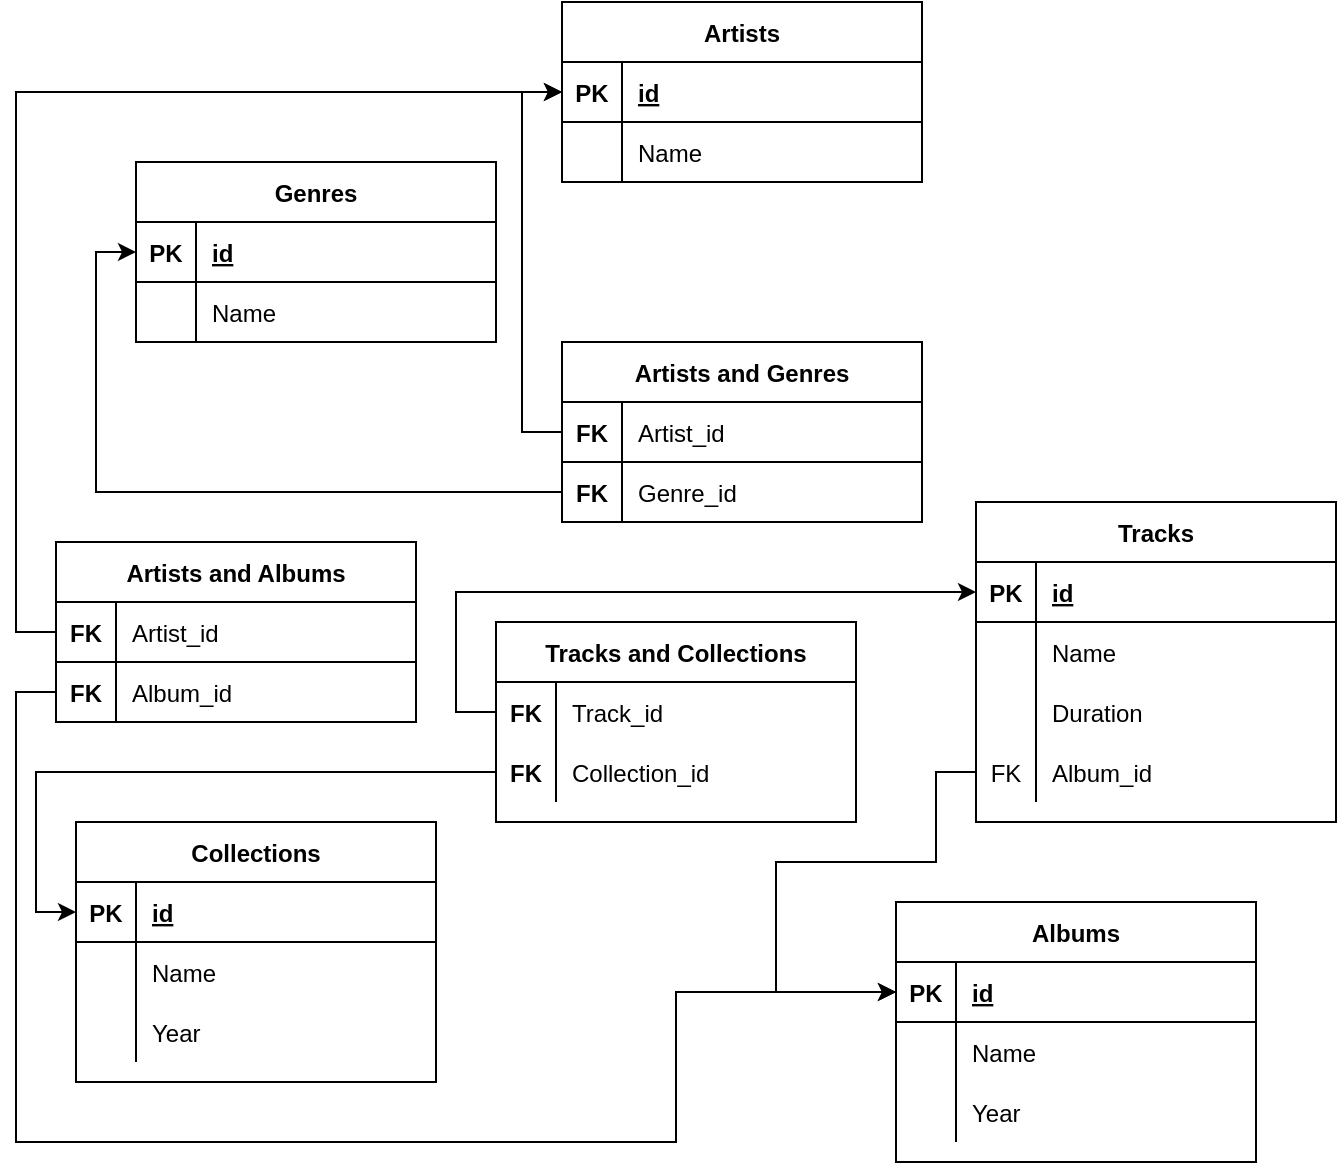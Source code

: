 <mxfile version="20.0.4" type="github">
  <diagram id="pf5YcOf1m7HrIKxBCtys" name="Page-1">
    <mxGraphModel dx="976" dy="692" grid="1" gridSize="10" guides="1" tooltips="1" connect="1" arrows="1" fold="1" page="1" pageScale="1" pageWidth="827" pageHeight="1169" math="0" shadow="0">
      <root>
        <mxCell id="0" />
        <mxCell id="1" parent="0" />
        <mxCell id="WehqMRvevtTwogCbe1BY-14" value="Artists" style="shape=table;startSize=30;container=1;collapsible=1;childLayout=tableLayout;fixedRows=1;rowLines=0;fontStyle=1;align=center;resizeLast=1;" parent="1" vertex="1">
          <mxGeometry x="323" y="70" width="180" height="90" as="geometry" />
        </mxCell>
        <mxCell id="WehqMRvevtTwogCbe1BY-15" value="" style="shape=tableRow;horizontal=0;startSize=0;swimlaneHead=0;swimlaneBody=0;fillColor=none;collapsible=0;dropTarget=0;points=[[0,0.5],[1,0.5]];portConstraint=eastwest;top=0;left=0;right=0;bottom=1;" parent="WehqMRvevtTwogCbe1BY-14" vertex="1">
          <mxGeometry y="30" width="180" height="30" as="geometry" />
        </mxCell>
        <mxCell id="WehqMRvevtTwogCbe1BY-16" value="PK" style="shape=partialRectangle;connectable=0;fillColor=none;top=0;left=0;bottom=0;right=0;fontStyle=1;overflow=hidden;" parent="WehqMRvevtTwogCbe1BY-15" vertex="1">
          <mxGeometry width="30" height="30" as="geometry">
            <mxRectangle width="30" height="30" as="alternateBounds" />
          </mxGeometry>
        </mxCell>
        <mxCell id="WehqMRvevtTwogCbe1BY-17" value="id" style="shape=partialRectangle;connectable=0;fillColor=none;top=0;left=0;bottom=0;right=0;align=left;spacingLeft=6;fontStyle=5;overflow=hidden;" parent="WehqMRvevtTwogCbe1BY-15" vertex="1">
          <mxGeometry x="30" width="150" height="30" as="geometry">
            <mxRectangle width="150" height="30" as="alternateBounds" />
          </mxGeometry>
        </mxCell>
        <mxCell id="WehqMRvevtTwogCbe1BY-18" value="" style="shape=tableRow;horizontal=0;startSize=0;swimlaneHead=0;swimlaneBody=0;fillColor=none;collapsible=0;dropTarget=0;points=[[0,0.5],[1,0.5]];portConstraint=eastwest;top=0;left=0;right=0;bottom=0;" parent="WehqMRvevtTwogCbe1BY-14" vertex="1">
          <mxGeometry y="60" width="180" height="30" as="geometry" />
        </mxCell>
        <mxCell id="WehqMRvevtTwogCbe1BY-19" value="" style="shape=partialRectangle;connectable=0;fillColor=none;top=0;left=0;bottom=0;right=0;editable=1;overflow=hidden;" parent="WehqMRvevtTwogCbe1BY-18" vertex="1">
          <mxGeometry width="30" height="30" as="geometry">
            <mxRectangle width="30" height="30" as="alternateBounds" />
          </mxGeometry>
        </mxCell>
        <mxCell id="WehqMRvevtTwogCbe1BY-20" value="Name" style="shape=partialRectangle;connectable=0;fillColor=none;top=0;left=0;bottom=0;right=0;align=left;spacingLeft=6;overflow=hidden;" parent="WehqMRvevtTwogCbe1BY-18" vertex="1">
          <mxGeometry x="30" width="150" height="30" as="geometry">
            <mxRectangle width="150" height="30" as="alternateBounds" />
          </mxGeometry>
        </mxCell>
        <mxCell id="WehqMRvevtTwogCbe1BY-27" value="Albums" style="shape=table;startSize=30;container=1;collapsible=1;childLayout=tableLayout;fixedRows=1;rowLines=0;fontStyle=1;align=center;resizeLast=1;" parent="1" vertex="1">
          <mxGeometry x="490" y="520" width="180" height="130" as="geometry" />
        </mxCell>
        <mxCell id="WehqMRvevtTwogCbe1BY-28" value="" style="shape=tableRow;horizontal=0;startSize=0;swimlaneHead=0;swimlaneBody=0;fillColor=none;collapsible=0;dropTarget=0;points=[[0,0.5],[1,0.5]];portConstraint=eastwest;top=0;left=0;right=0;bottom=1;" parent="WehqMRvevtTwogCbe1BY-27" vertex="1">
          <mxGeometry y="30" width="180" height="30" as="geometry" />
        </mxCell>
        <mxCell id="WehqMRvevtTwogCbe1BY-29" value="PK" style="shape=partialRectangle;connectable=0;fillColor=none;top=0;left=0;bottom=0;right=0;fontStyle=1;overflow=hidden;" parent="WehqMRvevtTwogCbe1BY-28" vertex="1">
          <mxGeometry width="30" height="30" as="geometry">
            <mxRectangle width="30" height="30" as="alternateBounds" />
          </mxGeometry>
        </mxCell>
        <mxCell id="WehqMRvevtTwogCbe1BY-30" value="id" style="shape=partialRectangle;connectable=0;fillColor=none;top=0;left=0;bottom=0;right=0;align=left;spacingLeft=6;fontStyle=5;overflow=hidden;" parent="WehqMRvevtTwogCbe1BY-28" vertex="1">
          <mxGeometry x="30" width="150" height="30" as="geometry">
            <mxRectangle width="150" height="30" as="alternateBounds" />
          </mxGeometry>
        </mxCell>
        <mxCell id="WehqMRvevtTwogCbe1BY-31" value="" style="shape=tableRow;horizontal=0;startSize=0;swimlaneHead=0;swimlaneBody=0;fillColor=none;collapsible=0;dropTarget=0;points=[[0,0.5],[1,0.5]];portConstraint=eastwest;top=0;left=0;right=0;bottom=0;" parent="WehqMRvevtTwogCbe1BY-27" vertex="1">
          <mxGeometry y="60" width="180" height="30" as="geometry" />
        </mxCell>
        <mxCell id="WehqMRvevtTwogCbe1BY-32" value="" style="shape=partialRectangle;connectable=0;fillColor=none;top=0;left=0;bottom=0;right=0;editable=1;overflow=hidden;" parent="WehqMRvevtTwogCbe1BY-31" vertex="1">
          <mxGeometry width="30" height="30" as="geometry">
            <mxRectangle width="30" height="30" as="alternateBounds" />
          </mxGeometry>
        </mxCell>
        <mxCell id="WehqMRvevtTwogCbe1BY-33" value="Name" style="shape=partialRectangle;connectable=0;fillColor=none;top=0;left=0;bottom=0;right=0;align=left;spacingLeft=6;overflow=hidden;" parent="WehqMRvevtTwogCbe1BY-31" vertex="1">
          <mxGeometry x="30" width="150" height="30" as="geometry">
            <mxRectangle width="150" height="30" as="alternateBounds" />
          </mxGeometry>
        </mxCell>
        <mxCell id="WehqMRvevtTwogCbe1BY-67" value="" style="shape=tableRow;horizontal=0;startSize=0;swimlaneHead=0;swimlaneBody=0;fillColor=none;collapsible=0;dropTarget=0;points=[[0,0.5],[1,0.5]];portConstraint=eastwest;top=0;left=0;right=0;bottom=0;" parent="WehqMRvevtTwogCbe1BY-27" vertex="1">
          <mxGeometry y="90" width="180" height="30" as="geometry" />
        </mxCell>
        <mxCell id="WehqMRvevtTwogCbe1BY-68" value="" style="shape=partialRectangle;connectable=0;fillColor=none;top=0;left=0;bottom=0;right=0;editable=1;overflow=hidden;" parent="WehqMRvevtTwogCbe1BY-67" vertex="1">
          <mxGeometry width="30" height="30" as="geometry">
            <mxRectangle width="30" height="30" as="alternateBounds" />
          </mxGeometry>
        </mxCell>
        <mxCell id="WehqMRvevtTwogCbe1BY-69" value="Year" style="shape=partialRectangle;connectable=0;fillColor=none;top=0;left=0;bottom=0;right=0;align=left;spacingLeft=6;overflow=hidden;" parent="WehqMRvevtTwogCbe1BY-67" vertex="1">
          <mxGeometry x="30" width="150" height="30" as="geometry">
            <mxRectangle width="150" height="30" as="alternateBounds" />
          </mxGeometry>
        </mxCell>
        <mxCell id="WehqMRvevtTwogCbe1BY-43" value="Tracks" style="shape=table;startSize=30;container=1;collapsible=1;childLayout=tableLayout;fixedRows=1;rowLines=0;fontStyle=1;align=center;resizeLast=1;" parent="1" vertex="1">
          <mxGeometry x="530" y="320" width="180" height="160" as="geometry" />
        </mxCell>
        <mxCell id="WehqMRvevtTwogCbe1BY-44" value="" style="shape=tableRow;horizontal=0;startSize=0;swimlaneHead=0;swimlaneBody=0;fillColor=none;collapsible=0;dropTarget=0;points=[[0,0.5],[1,0.5]];portConstraint=eastwest;top=0;left=0;right=0;bottom=1;" parent="WehqMRvevtTwogCbe1BY-43" vertex="1">
          <mxGeometry y="30" width="180" height="30" as="geometry" />
        </mxCell>
        <mxCell id="WehqMRvevtTwogCbe1BY-45" value="PK" style="shape=partialRectangle;connectable=0;fillColor=none;top=0;left=0;bottom=0;right=0;fontStyle=1;overflow=hidden;" parent="WehqMRvevtTwogCbe1BY-44" vertex="1">
          <mxGeometry width="30" height="30" as="geometry">
            <mxRectangle width="30" height="30" as="alternateBounds" />
          </mxGeometry>
        </mxCell>
        <mxCell id="WehqMRvevtTwogCbe1BY-46" value="id" style="shape=partialRectangle;connectable=0;fillColor=none;top=0;left=0;bottom=0;right=0;align=left;spacingLeft=6;fontStyle=5;overflow=hidden;" parent="WehqMRvevtTwogCbe1BY-44" vertex="1">
          <mxGeometry x="30" width="150" height="30" as="geometry">
            <mxRectangle width="150" height="30" as="alternateBounds" />
          </mxGeometry>
        </mxCell>
        <mxCell id="WehqMRvevtTwogCbe1BY-47" value="" style="shape=tableRow;horizontal=0;startSize=0;swimlaneHead=0;swimlaneBody=0;fillColor=none;collapsible=0;dropTarget=0;points=[[0,0.5],[1,0.5]];portConstraint=eastwest;top=0;left=0;right=0;bottom=0;" parent="WehqMRvevtTwogCbe1BY-43" vertex="1">
          <mxGeometry y="60" width="180" height="30" as="geometry" />
        </mxCell>
        <mxCell id="WehqMRvevtTwogCbe1BY-48" value="" style="shape=partialRectangle;connectable=0;fillColor=none;top=0;left=0;bottom=0;right=0;editable=1;overflow=hidden;" parent="WehqMRvevtTwogCbe1BY-47" vertex="1">
          <mxGeometry width="30" height="30" as="geometry">
            <mxRectangle width="30" height="30" as="alternateBounds" />
          </mxGeometry>
        </mxCell>
        <mxCell id="WehqMRvevtTwogCbe1BY-49" value="Name" style="shape=partialRectangle;connectable=0;fillColor=none;top=0;left=0;bottom=0;right=0;align=left;spacingLeft=6;overflow=hidden;" parent="WehqMRvevtTwogCbe1BY-47" vertex="1">
          <mxGeometry x="30" width="150" height="30" as="geometry">
            <mxRectangle width="150" height="30" as="alternateBounds" />
          </mxGeometry>
        </mxCell>
        <mxCell id="WehqMRvevtTwogCbe1BY-50" value="" style="shape=tableRow;horizontal=0;startSize=0;swimlaneHead=0;swimlaneBody=0;fillColor=none;collapsible=0;dropTarget=0;points=[[0,0.5],[1,0.5]];portConstraint=eastwest;top=0;left=0;right=0;bottom=0;" parent="WehqMRvevtTwogCbe1BY-43" vertex="1">
          <mxGeometry y="90" width="180" height="30" as="geometry" />
        </mxCell>
        <mxCell id="WehqMRvevtTwogCbe1BY-51" value="" style="shape=partialRectangle;connectable=0;fillColor=none;top=0;left=0;bottom=0;right=0;editable=1;overflow=hidden;" parent="WehqMRvevtTwogCbe1BY-50" vertex="1">
          <mxGeometry width="30" height="30" as="geometry">
            <mxRectangle width="30" height="30" as="alternateBounds" />
          </mxGeometry>
        </mxCell>
        <mxCell id="WehqMRvevtTwogCbe1BY-52" value="Duration" style="shape=partialRectangle;connectable=0;fillColor=none;top=0;left=0;bottom=0;right=0;align=left;spacingLeft=6;overflow=hidden;" parent="WehqMRvevtTwogCbe1BY-50" vertex="1">
          <mxGeometry x="30" width="150" height="30" as="geometry">
            <mxRectangle width="150" height="30" as="alternateBounds" />
          </mxGeometry>
        </mxCell>
        <mxCell id="WehqMRvevtTwogCbe1BY-70" value="" style="shape=tableRow;horizontal=0;startSize=0;swimlaneHead=0;swimlaneBody=0;fillColor=none;collapsible=0;dropTarget=0;points=[[0,0.5],[1,0.5]];portConstraint=eastwest;top=0;left=0;right=0;bottom=0;" parent="WehqMRvevtTwogCbe1BY-43" vertex="1">
          <mxGeometry y="120" width="180" height="30" as="geometry" />
        </mxCell>
        <mxCell id="WehqMRvevtTwogCbe1BY-71" value="FK" style="shape=partialRectangle;connectable=0;fillColor=none;top=0;left=0;bottom=0;right=0;editable=1;overflow=hidden;" parent="WehqMRvevtTwogCbe1BY-70" vertex="1">
          <mxGeometry width="30" height="30" as="geometry">
            <mxRectangle width="30" height="30" as="alternateBounds" />
          </mxGeometry>
        </mxCell>
        <mxCell id="WehqMRvevtTwogCbe1BY-72" value="Album_id" style="shape=partialRectangle;connectable=0;fillColor=none;top=0;left=0;bottom=0;right=0;align=left;spacingLeft=6;overflow=hidden;" parent="WehqMRvevtTwogCbe1BY-70" vertex="1">
          <mxGeometry x="30" width="150" height="30" as="geometry">
            <mxRectangle width="150" height="30" as="alternateBounds" />
          </mxGeometry>
        </mxCell>
        <mxCell id="WehqMRvevtTwogCbe1BY-73" style="edgeStyle=orthogonalEdgeStyle;rounded=0;orthogonalLoop=1;jettySize=auto;html=1;exitX=0;exitY=0.5;exitDx=0;exitDy=0;entryX=0;entryY=0.5;entryDx=0;entryDy=0;" parent="1" source="WehqMRvevtTwogCbe1BY-70" target="WehqMRvevtTwogCbe1BY-28" edge="1">
          <mxGeometry relative="1" as="geometry">
            <Array as="points">
              <mxPoint x="510" y="455" />
              <mxPoint x="510" y="500" />
              <mxPoint x="430" y="500" />
              <mxPoint x="430" y="565" />
            </Array>
          </mxGeometry>
        </mxCell>
        <mxCell id="_9aXNeVYQ-Aob7oWmSf1-1" value="Artists and Genres" style="shape=table;startSize=30;container=1;collapsible=1;childLayout=tableLayout;fixedRows=1;rowLines=0;fontStyle=1;align=center;resizeLast=1;" parent="1" vertex="1">
          <mxGeometry x="323" y="240" width="180" height="90" as="geometry" />
        </mxCell>
        <mxCell id="_9aXNeVYQ-Aob7oWmSf1-2" value="" style="shape=tableRow;horizontal=0;startSize=0;swimlaneHead=0;swimlaneBody=0;fillColor=none;collapsible=0;dropTarget=0;points=[[0,0.5],[1,0.5]];portConstraint=eastwest;top=0;left=0;right=0;bottom=1;" parent="_9aXNeVYQ-Aob7oWmSf1-1" vertex="1">
          <mxGeometry y="30" width="180" height="30" as="geometry" />
        </mxCell>
        <mxCell id="_9aXNeVYQ-Aob7oWmSf1-3" value="FK" style="shape=partialRectangle;connectable=0;fillColor=none;top=0;left=0;bottom=0;right=0;fontStyle=1;overflow=hidden;" parent="_9aXNeVYQ-Aob7oWmSf1-2" vertex="1">
          <mxGeometry width="30" height="30" as="geometry">
            <mxRectangle width="30" height="30" as="alternateBounds" />
          </mxGeometry>
        </mxCell>
        <mxCell id="_9aXNeVYQ-Aob7oWmSf1-4" value="Artist_id" style="shape=partialRectangle;connectable=0;fillColor=none;top=0;left=0;bottom=0;right=0;align=left;spacingLeft=6;fontStyle=0;overflow=hidden;" parent="_9aXNeVYQ-Aob7oWmSf1-2" vertex="1">
          <mxGeometry x="30" width="150" height="30" as="geometry">
            <mxRectangle width="150" height="30" as="alternateBounds" />
          </mxGeometry>
        </mxCell>
        <mxCell id="_9aXNeVYQ-Aob7oWmSf1-5" value="" style="shape=tableRow;horizontal=0;startSize=0;swimlaneHead=0;swimlaneBody=0;fillColor=none;collapsible=0;dropTarget=0;points=[[0,0.5],[1,0.5]];portConstraint=eastwest;top=0;left=0;right=0;bottom=0;" parent="_9aXNeVYQ-Aob7oWmSf1-1" vertex="1">
          <mxGeometry y="60" width="180" height="30" as="geometry" />
        </mxCell>
        <mxCell id="_9aXNeVYQ-Aob7oWmSf1-6" value="FK" style="shape=partialRectangle;connectable=0;fillColor=none;top=0;left=0;bottom=0;right=0;editable=1;overflow=hidden;fontStyle=1" parent="_9aXNeVYQ-Aob7oWmSf1-5" vertex="1">
          <mxGeometry width="30" height="30" as="geometry">
            <mxRectangle width="30" height="30" as="alternateBounds" />
          </mxGeometry>
        </mxCell>
        <mxCell id="_9aXNeVYQ-Aob7oWmSf1-7" value="Genre_id" style="shape=partialRectangle;connectable=0;fillColor=none;top=0;left=0;bottom=0;right=0;align=left;spacingLeft=6;overflow=hidden;" parent="_9aXNeVYQ-Aob7oWmSf1-5" vertex="1">
          <mxGeometry x="30" width="150" height="30" as="geometry">
            <mxRectangle width="150" height="30" as="alternateBounds" />
          </mxGeometry>
        </mxCell>
        <mxCell id="WehqMRvevtTwogCbe1BY-1" value="Genres" style="shape=table;startSize=30;container=1;collapsible=1;childLayout=tableLayout;fixedRows=1;rowLines=0;fontStyle=1;align=center;resizeLast=1;" parent="1" vertex="1">
          <mxGeometry x="110" y="150" width="180" height="90" as="geometry" />
        </mxCell>
        <mxCell id="WehqMRvevtTwogCbe1BY-2" value="" style="shape=tableRow;horizontal=0;startSize=0;swimlaneHead=0;swimlaneBody=0;fillColor=none;collapsible=0;dropTarget=0;points=[[0,0.5],[1,0.5]];portConstraint=eastwest;top=0;left=0;right=0;bottom=1;" parent="WehqMRvevtTwogCbe1BY-1" vertex="1">
          <mxGeometry y="30" width="180" height="30" as="geometry" />
        </mxCell>
        <mxCell id="WehqMRvevtTwogCbe1BY-3" value="PK" style="shape=partialRectangle;connectable=0;fillColor=none;top=0;left=0;bottom=0;right=0;fontStyle=1;overflow=hidden;" parent="WehqMRvevtTwogCbe1BY-2" vertex="1">
          <mxGeometry width="30" height="30" as="geometry">
            <mxRectangle width="30" height="30" as="alternateBounds" />
          </mxGeometry>
        </mxCell>
        <mxCell id="WehqMRvevtTwogCbe1BY-4" value="id" style="shape=partialRectangle;connectable=0;fillColor=none;top=0;left=0;bottom=0;right=0;align=left;spacingLeft=6;fontStyle=5;overflow=hidden;" parent="WehqMRvevtTwogCbe1BY-2" vertex="1">
          <mxGeometry x="30" width="150" height="30" as="geometry">
            <mxRectangle width="150" height="30" as="alternateBounds" />
          </mxGeometry>
        </mxCell>
        <mxCell id="WehqMRvevtTwogCbe1BY-5" value="" style="shape=tableRow;horizontal=0;startSize=0;swimlaneHead=0;swimlaneBody=0;fillColor=none;collapsible=0;dropTarget=0;points=[[0,0.5],[1,0.5]];portConstraint=eastwest;top=0;left=0;right=0;bottom=0;" parent="WehqMRvevtTwogCbe1BY-1" vertex="1">
          <mxGeometry y="60" width="180" height="30" as="geometry" />
        </mxCell>
        <mxCell id="WehqMRvevtTwogCbe1BY-6" value="" style="shape=partialRectangle;connectable=0;fillColor=none;top=0;left=0;bottom=0;right=0;editable=1;overflow=hidden;" parent="WehqMRvevtTwogCbe1BY-5" vertex="1">
          <mxGeometry width="30" height="30" as="geometry">
            <mxRectangle width="30" height="30" as="alternateBounds" />
          </mxGeometry>
        </mxCell>
        <mxCell id="WehqMRvevtTwogCbe1BY-7" value="Name" style="shape=partialRectangle;connectable=0;fillColor=none;top=0;left=0;bottom=0;right=0;align=left;spacingLeft=6;overflow=hidden;" parent="WehqMRvevtTwogCbe1BY-5" vertex="1">
          <mxGeometry x="30" width="150" height="30" as="geometry">
            <mxRectangle width="150" height="30" as="alternateBounds" />
          </mxGeometry>
        </mxCell>
        <mxCell id="_9aXNeVYQ-Aob7oWmSf1-15" value="Artists and Albums" style="shape=table;startSize=30;container=1;collapsible=1;childLayout=tableLayout;fixedRows=1;rowLines=0;fontStyle=1;align=center;resizeLast=1;" parent="1" vertex="1">
          <mxGeometry x="70" y="340" width="180" height="90" as="geometry" />
        </mxCell>
        <mxCell id="_9aXNeVYQ-Aob7oWmSf1-16" value="" style="shape=tableRow;horizontal=0;startSize=0;swimlaneHead=0;swimlaneBody=0;fillColor=none;collapsible=0;dropTarget=0;points=[[0,0.5],[1,0.5]];portConstraint=eastwest;top=0;left=0;right=0;bottom=1;" parent="_9aXNeVYQ-Aob7oWmSf1-15" vertex="1">
          <mxGeometry y="30" width="180" height="30" as="geometry" />
        </mxCell>
        <mxCell id="_9aXNeVYQ-Aob7oWmSf1-17" value="FK" style="shape=partialRectangle;connectable=0;fillColor=none;top=0;left=0;bottom=0;right=0;fontStyle=1;overflow=hidden;" parent="_9aXNeVYQ-Aob7oWmSf1-16" vertex="1">
          <mxGeometry width="30" height="30" as="geometry">
            <mxRectangle width="30" height="30" as="alternateBounds" />
          </mxGeometry>
        </mxCell>
        <mxCell id="_9aXNeVYQ-Aob7oWmSf1-18" value="Artist_id" style="shape=partialRectangle;connectable=0;fillColor=none;top=0;left=0;bottom=0;right=0;align=left;spacingLeft=6;fontStyle=0;overflow=hidden;" parent="_9aXNeVYQ-Aob7oWmSf1-16" vertex="1">
          <mxGeometry x="30" width="150" height="30" as="geometry">
            <mxRectangle width="150" height="30" as="alternateBounds" />
          </mxGeometry>
        </mxCell>
        <mxCell id="_9aXNeVYQ-Aob7oWmSf1-19" value="" style="shape=tableRow;horizontal=0;startSize=0;swimlaneHead=0;swimlaneBody=0;fillColor=none;collapsible=0;dropTarget=0;points=[[0,0.5],[1,0.5]];portConstraint=eastwest;top=0;left=0;right=0;bottom=0;" parent="_9aXNeVYQ-Aob7oWmSf1-15" vertex="1">
          <mxGeometry y="60" width="180" height="30" as="geometry" />
        </mxCell>
        <mxCell id="_9aXNeVYQ-Aob7oWmSf1-20" value="FK" style="shape=partialRectangle;connectable=0;fillColor=none;top=0;left=0;bottom=0;right=0;editable=1;overflow=hidden;fontStyle=1" parent="_9aXNeVYQ-Aob7oWmSf1-19" vertex="1">
          <mxGeometry width="30" height="30" as="geometry">
            <mxRectangle width="30" height="30" as="alternateBounds" />
          </mxGeometry>
        </mxCell>
        <mxCell id="_9aXNeVYQ-Aob7oWmSf1-21" value="Album_id" style="shape=partialRectangle;connectable=0;fillColor=none;top=0;left=0;bottom=0;right=0;align=left;spacingLeft=6;overflow=hidden;" parent="_9aXNeVYQ-Aob7oWmSf1-19" vertex="1">
          <mxGeometry x="30" width="150" height="30" as="geometry">
            <mxRectangle width="150" height="30" as="alternateBounds" />
          </mxGeometry>
        </mxCell>
        <mxCell id="_9aXNeVYQ-Aob7oWmSf1-22" style="edgeStyle=orthogonalEdgeStyle;rounded=0;orthogonalLoop=1;jettySize=auto;html=1;exitX=0;exitY=0.5;exitDx=0;exitDy=0;entryX=0;entryY=0.5;entryDx=0;entryDy=0;" parent="1" source="_9aXNeVYQ-Aob7oWmSf1-2" target="WehqMRvevtTwogCbe1BY-15" edge="1">
          <mxGeometry relative="1" as="geometry" />
        </mxCell>
        <mxCell id="_9aXNeVYQ-Aob7oWmSf1-23" style="edgeStyle=orthogonalEdgeStyle;rounded=0;orthogonalLoop=1;jettySize=auto;html=1;exitX=0;exitY=0.5;exitDx=0;exitDy=0;entryX=0;entryY=0.5;entryDx=0;entryDy=0;" parent="1" source="_9aXNeVYQ-Aob7oWmSf1-5" target="WehqMRvevtTwogCbe1BY-2" edge="1">
          <mxGeometry relative="1" as="geometry" />
        </mxCell>
        <mxCell id="_9aXNeVYQ-Aob7oWmSf1-24" style="edgeStyle=orthogonalEdgeStyle;rounded=0;orthogonalLoop=1;jettySize=auto;html=1;exitX=0;exitY=0.5;exitDx=0;exitDy=0;entryX=0;entryY=0.5;entryDx=0;entryDy=0;" parent="1" source="_9aXNeVYQ-Aob7oWmSf1-16" target="WehqMRvevtTwogCbe1BY-15" edge="1">
          <mxGeometry relative="1" as="geometry" />
        </mxCell>
        <mxCell id="_9aXNeVYQ-Aob7oWmSf1-25" style="edgeStyle=orthogonalEdgeStyle;rounded=0;orthogonalLoop=1;jettySize=auto;html=1;exitX=0;exitY=0.5;exitDx=0;exitDy=0;entryX=0;entryY=0.5;entryDx=0;entryDy=0;" parent="1" source="_9aXNeVYQ-Aob7oWmSf1-19" target="WehqMRvevtTwogCbe1BY-28" edge="1">
          <mxGeometry relative="1" as="geometry">
            <Array as="points">
              <mxPoint x="50" y="415" />
              <mxPoint x="50" y="640" />
              <mxPoint x="380" y="640" />
              <mxPoint x="380" y="565" />
            </Array>
          </mxGeometry>
        </mxCell>
        <mxCell id="_9aXNeVYQ-Aob7oWmSf1-26" value="Collections" style="shape=table;startSize=30;container=1;collapsible=1;childLayout=tableLayout;fixedRows=1;rowLines=0;fontStyle=1;align=center;resizeLast=1;" parent="1" vertex="1">
          <mxGeometry x="80" y="480" width="180" height="130" as="geometry" />
        </mxCell>
        <mxCell id="_9aXNeVYQ-Aob7oWmSf1-27" value="" style="shape=tableRow;horizontal=0;startSize=0;swimlaneHead=0;swimlaneBody=0;fillColor=none;collapsible=0;dropTarget=0;points=[[0,0.5],[1,0.5]];portConstraint=eastwest;top=0;left=0;right=0;bottom=1;" parent="_9aXNeVYQ-Aob7oWmSf1-26" vertex="1">
          <mxGeometry y="30" width="180" height="30" as="geometry" />
        </mxCell>
        <mxCell id="_9aXNeVYQ-Aob7oWmSf1-28" value="PK" style="shape=partialRectangle;connectable=0;fillColor=none;top=0;left=0;bottom=0;right=0;fontStyle=1;overflow=hidden;" parent="_9aXNeVYQ-Aob7oWmSf1-27" vertex="1">
          <mxGeometry width="30" height="30" as="geometry">
            <mxRectangle width="30" height="30" as="alternateBounds" />
          </mxGeometry>
        </mxCell>
        <mxCell id="_9aXNeVYQ-Aob7oWmSf1-29" value="id" style="shape=partialRectangle;connectable=0;fillColor=none;top=0;left=0;bottom=0;right=0;align=left;spacingLeft=6;fontStyle=5;overflow=hidden;" parent="_9aXNeVYQ-Aob7oWmSf1-27" vertex="1">
          <mxGeometry x="30" width="150" height="30" as="geometry">
            <mxRectangle width="150" height="30" as="alternateBounds" />
          </mxGeometry>
        </mxCell>
        <mxCell id="_9aXNeVYQ-Aob7oWmSf1-30" value="" style="shape=tableRow;horizontal=0;startSize=0;swimlaneHead=0;swimlaneBody=0;fillColor=none;collapsible=0;dropTarget=0;points=[[0,0.5],[1,0.5]];portConstraint=eastwest;top=0;left=0;right=0;bottom=0;" parent="_9aXNeVYQ-Aob7oWmSf1-26" vertex="1">
          <mxGeometry y="60" width="180" height="30" as="geometry" />
        </mxCell>
        <mxCell id="_9aXNeVYQ-Aob7oWmSf1-31" value="" style="shape=partialRectangle;connectable=0;fillColor=none;top=0;left=0;bottom=0;right=0;editable=1;overflow=hidden;" parent="_9aXNeVYQ-Aob7oWmSf1-30" vertex="1">
          <mxGeometry width="30" height="30" as="geometry">
            <mxRectangle width="30" height="30" as="alternateBounds" />
          </mxGeometry>
        </mxCell>
        <mxCell id="_9aXNeVYQ-Aob7oWmSf1-32" value="Name" style="shape=partialRectangle;connectable=0;fillColor=none;top=0;left=0;bottom=0;right=0;align=left;spacingLeft=6;overflow=hidden;" parent="_9aXNeVYQ-Aob7oWmSf1-30" vertex="1">
          <mxGeometry x="30" width="150" height="30" as="geometry">
            <mxRectangle width="150" height="30" as="alternateBounds" />
          </mxGeometry>
        </mxCell>
        <mxCell id="_9aXNeVYQ-Aob7oWmSf1-36" value="" style="shape=tableRow;horizontal=0;startSize=0;swimlaneHead=0;swimlaneBody=0;fillColor=none;collapsible=0;dropTarget=0;points=[[0,0.5],[1,0.5]];portConstraint=eastwest;top=0;left=0;right=0;bottom=0;" parent="_9aXNeVYQ-Aob7oWmSf1-26" vertex="1">
          <mxGeometry y="90" width="180" height="30" as="geometry" />
        </mxCell>
        <mxCell id="_9aXNeVYQ-Aob7oWmSf1-37" value="" style="shape=partialRectangle;connectable=0;fillColor=none;top=0;left=0;bottom=0;right=0;editable=1;overflow=hidden;" parent="_9aXNeVYQ-Aob7oWmSf1-36" vertex="1">
          <mxGeometry width="30" height="30" as="geometry">
            <mxRectangle width="30" height="30" as="alternateBounds" />
          </mxGeometry>
        </mxCell>
        <mxCell id="_9aXNeVYQ-Aob7oWmSf1-38" value="Year" style="shape=partialRectangle;connectable=0;fillColor=none;top=0;left=0;bottom=0;right=0;align=left;spacingLeft=6;overflow=hidden;" parent="_9aXNeVYQ-Aob7oWmSf1-36" vertex="1">
          <mxGeometry x="30" width="150" height="30" as="geometry">
            <mxRectangle width="150" height="30" as="alternateBounds" />
          </mxGeometry>
        </mxCell>
        <mxCell id="g-wS-S7i5uEYm0OCtzoh-1" value="Tracks and Collections" style="shape=table;startSize=30;container=1;collapsible=1;childLayout=tableLayout;fixedRows=1;rowLines=0;fontStyle=1;align=center;resizeLast=1;" vertex="1" parent="1">
          <mxGeometry x="290" y="380" width="180" height="100" as="geometry" />
        </mxCell>
        <mxCell id="g-wS-S7i5uEYm0OCtzoh-5" value="" style="shape=tableRow;horizontal=0;startSize=0;swimlaneHead=0;swimlaneBody=0;fillColor=none;collapsible=0;dropTarget=0;points=[[0,0.5],[1,0.5]];portConstraint=eastwest;top=0;left=0;right=0;bottom=0;fontStyle=1" vertex="1" parent="g-wS-S7i5uEYm0OCtzoh-1">
          <mxGeometry y="30" width="180" height="30" as="geometry" />
        </mxCell>
        <mxCell id="g-wS-S7i5uEYm0OCtzoh-6" value="FK" style="shape=partialRectangle;connectable=0;fillColor=none;top=0;left=0;bottom=0;right=0;editable=1;overflow=hidden;fontStyle=1" vertex="1" parent="g-wS-S7i5uEYm0OCtzoh-5">
          <mxGeometry width="30" height="30" as="geometry">
            <mxRectangle width="30" height="30" as="alternateBounds" />
          </mxGeometry>
        </mxCell>
        <mxCell id="g-wS-S7i5uEYm0OCtzoh-7" value="Track_id" style="shape=partialRectangle;connectable=0;fillColor=none;top=0;left=0;bottom=0;right=0;align=left;spacingLeft=6;overflow=hidden;" vertex="1" parent="g-wS-S7i5uEYm0OCtzoh-5">
          <mxGeometry x="30" width="150" height="30" as="geometry">
            <mxRectangle width="150" height="30" as="alternateBounds" />
          </mxGeometry>
        </mxCell>
        <mxCell id="g-wS-S7i5uEYm0OCtzoh-8" value="" style="shape=tableRow;horizontal=0;startSize=0;swimlaneHead=0;swimlaneBody=0;fillColor=none;collapsible=0;dropTarget=0;points=[[0,0.5],[1,0.5]];portConstraint=eastwest;top=0;left=0;right=0;bottom=0;" vertex="1" parent="g-wS-S7i5uEYm0OCtzoh-1">
          <mxGeometry y="60" width="180" height="30" as="geometry" />
        </mxCell>
        <mxCell id="g-wS-S7i5uEYm0OCtzoh-9" value="FK" style="shape=partialRectangle;connectable=0;fillColor=none;top=0;left=0;bottom=0;right=0;editable=1;overflow=hidden;fontStyle=1" vertex="1" parent="g-wS-S7i5uEYm0OCtzoh-8">
          <mxGeometry width="30" height="30" as="geometry">
            <mxRectangle width="30" height="30" as="alternateBounds" />
          </mxGeometry>
        </mxCell>
        <mxCell id="g-wS-S7i5uEYm0OCtzoh-10" value="Collection_id" style="shape=partialRectangle;connectable=0;fillColor=none;top=0;left=0;bottom=0;right=0;align=left;spacingLeft=6;overflow=hidden;perimeterSpacing=1;" vertex="1" parent="g-wS-S7i5uEYm0OCtzoh-8">
          <mxGeometry x="30" width="150" height="30" as="geometry">
            <mxRectangle width="150" height="30" as="alternateBounds" />
          </mxGeometry>
        </mxCell>
        <mxCell id="g-wS-S7i5uEYm0OCtzoh-11" style="edgeStyle=orthogonalEdgeStyle;rounded=0;orthogonalLoop=1;jettySize=auto;html=1;exitX=0;exitY=0.5;exitDx=0;exitDy=0;entryX=0;entryY=0.5;entryDx=0;entryDy=0;" edge="1" parent="1" source="g-wS-S7i5uEYm0OCtzoh-5" target="WehqMRvevtTwogCbe1BY-44">
          <mxGeometry relative="1" as="geometry" />
        </mxCell>
        <mxCell id="g-wS-S7i5uEYm0OCtzoh-12" style="edgeStyle=orthogonalEdgeStyle;rounded=0;orthogonalLoop=1;jettySize=auto;html=1;exitX=0;exitY=0.5;exitDx=0;exitDy=0;entryX=0;entryY=0.5;entryDx=0;entryDy=0;" edge="1" parent="1" source="g-wS-S7i5uEYm0OCtzoh-8" target="_9aXNeVYQ-Aob7oWmSf1-27">
          <mxGeometry relative="1" as="geometry" />
        </mxCell>
      </root>
    </mxGraphModel>
  </diagram>
</mxfile>
